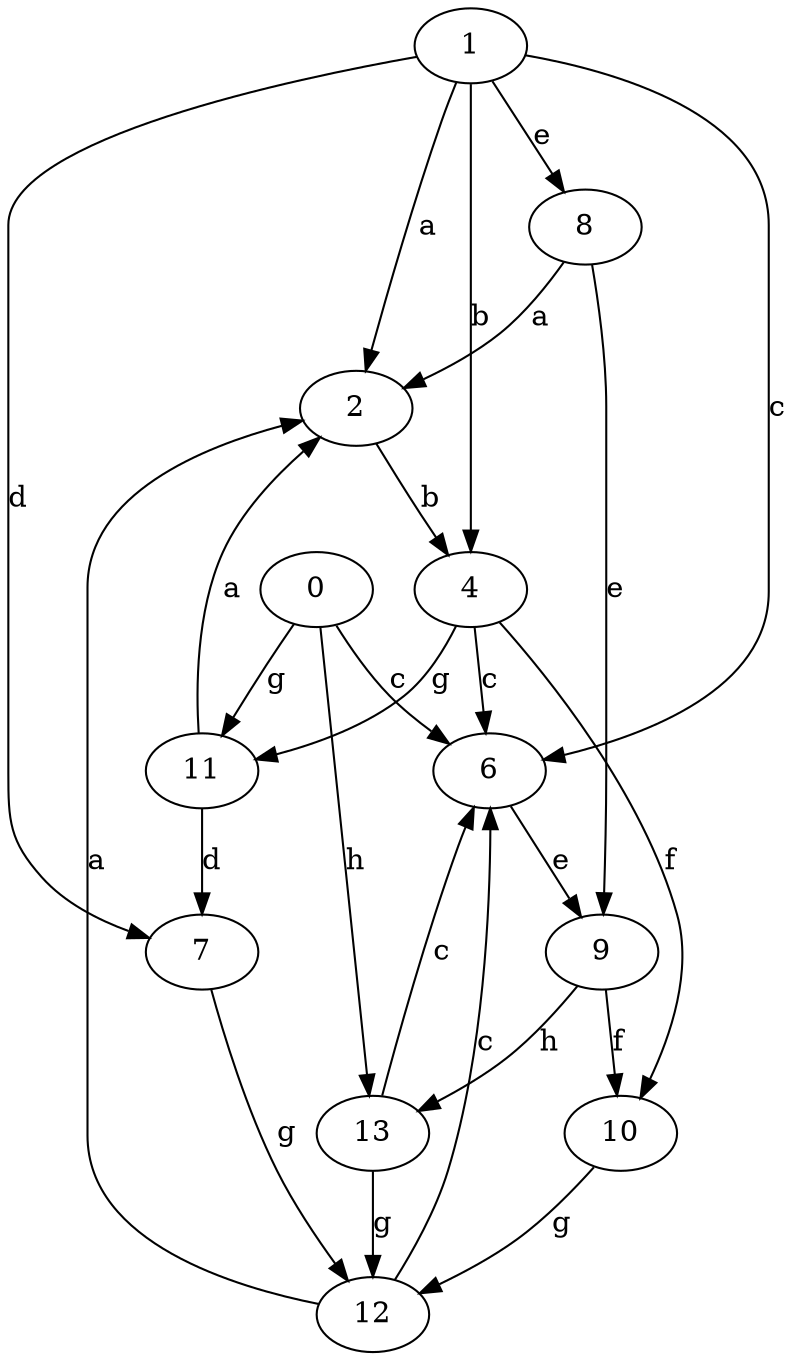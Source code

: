 strict digraph  {
2;
4;
0;
6;
7;
8;
1;
9;
10;
11;
12;
13;
2 -> 4  [label=b];
4 -> 6  [label=c];
4 -> 10  [label=f];
4 -> 11  [label=g];
0 -> 6  [label=c];
0 -> 11  [label=g];
0 -> 13  [label=h];
6 -> 9  [label=e];
7 -> 12  [label=g];
8 -> 2  [label=a];
8 -> 9  [label=e];
1 -> 2  [label=a];
1 -> 4  [label=b];
1 -> 6  [label=c];
1 -> 7  [label=d];
1 -> 8  [label=e];
9 -> 10  [label=f];
9 -> 13  [label=h];
10 -> 12  [label=g];
11 -> 2  [label=a];
11 -> 7  [label=d];
12 -> 2  [label=a];
12 -> 6  [label=c];
13 -> 6  [label=c];
13 -> 12  [label=g];
}
